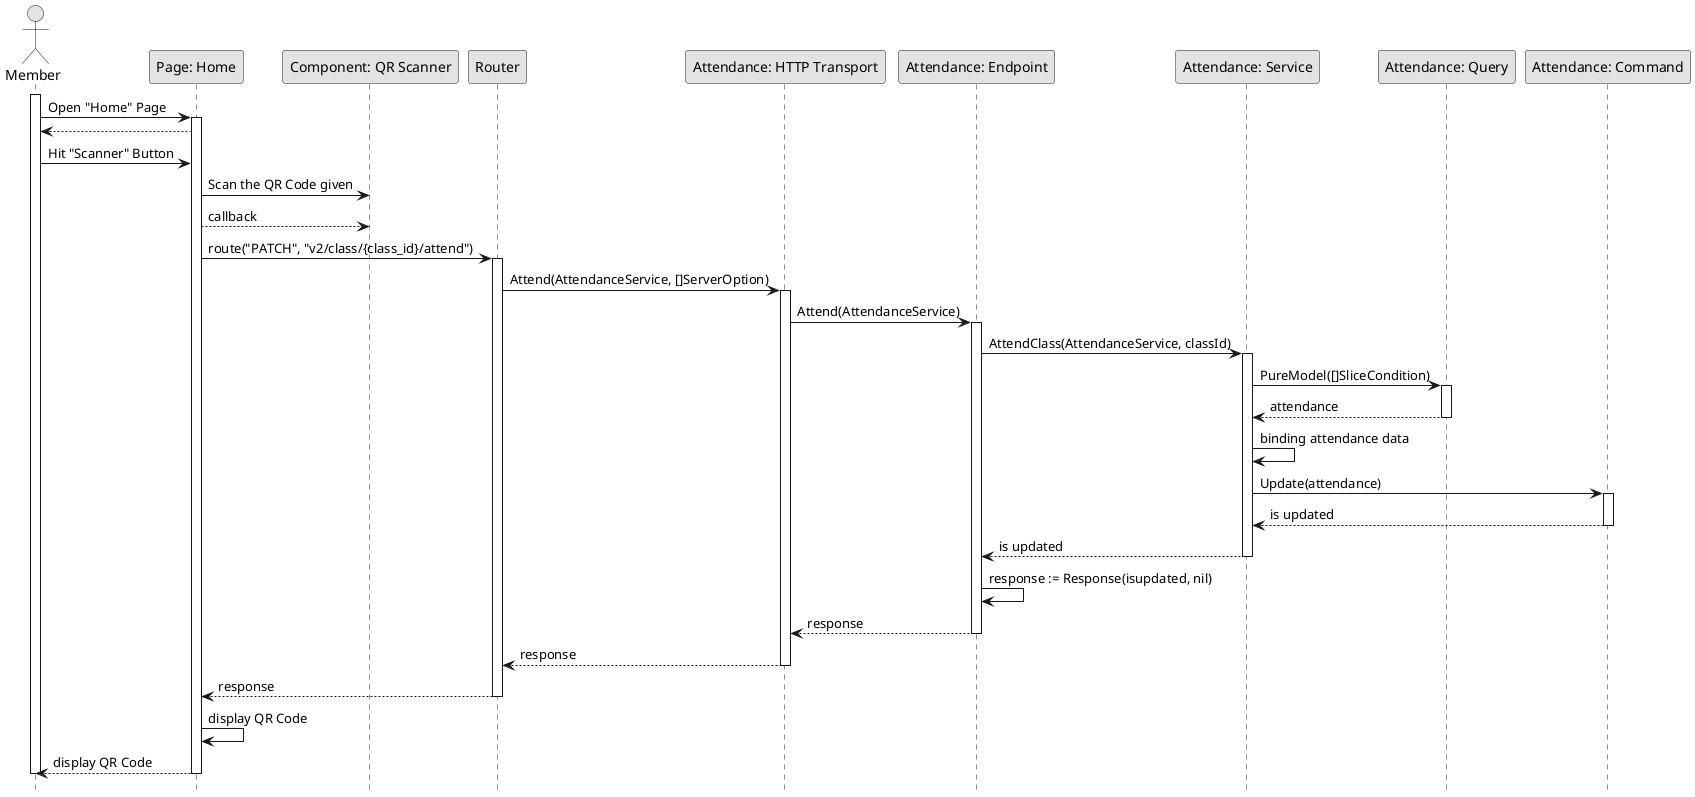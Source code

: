 @startuml Attend

skinparam Monochrome true
skinparam Shadowing false
hide footbox

actor Member
participant "Page: Home" as HomePage
participant "Component: QR Scanner" as QRScanner
participant "Router" as Router
participant "Attendance: HTTP Transport" as AttendanceHTTPTransport
participant "Attendance: Endpoint" as AttendanceEndpoint
participant "Attendance: Service" as AttendanceService
participant "Attendance: Query" as AttendanceQuery
participant "Attendance: Command" as AttendanceCommand

activate Member

Member->HomePage: Open "Home" Page
activate HomePage
HomePage-->Member
Member->HomePage: Hit "Scanner" Button
HomePage->QRScanner: Scan the QR Code given
HomePage-->QRScanner: callback
HomePage->Router: route("PATCH", "v2/class/{class_id}/attend")
activate Router
Router->AttendanceHTTPTransport: Attend(AttendanceService, []ServerOption)
activate AttendanceHTTPTransport
AttendanceHTTPTransport->AttendanceEndpoint: Attend(AttendanceService)
activate AttendanceEndpoint
AttendanceEndpoint->AttendanceService: AttendClass(AttendanceService, classId)
activate AttendanceService
AttendanceService->AttendanceQuery: PureModel([]SliceCondition)
activate AttendanceQuery
AttendanceQuery-->AttendanceService: attendance
deactivate AttendanceQuery
AttendanceService->AttendanceService: binding attendance data
AttendanceService->AttendanceCommand: Update(attendance)
activate AttendanceCommand
AttendanceCommand-->AttendanceService: is updated
deactivate AttendanceCommand
AttendanceService-->AttendanceEndpoint: is updated
deactivate AttendanceService
AttendanceEndpoint->AttendanceEndpoint: response := Response(isupdated, nil)
AttendanceEndpoint-->AttendanceHTTPTransport: response
deactivate AttendanceEndpoint
AttendanceHTTPTransport-->Router: response
deactivate AttendanceHTTPTransport
Router-->HomePage: response
deactivate Router
HomePage->HomePage: display QR Code
HomePage-->Member: display QR Code
deactivate HomePage

deactivate Member

@enduml